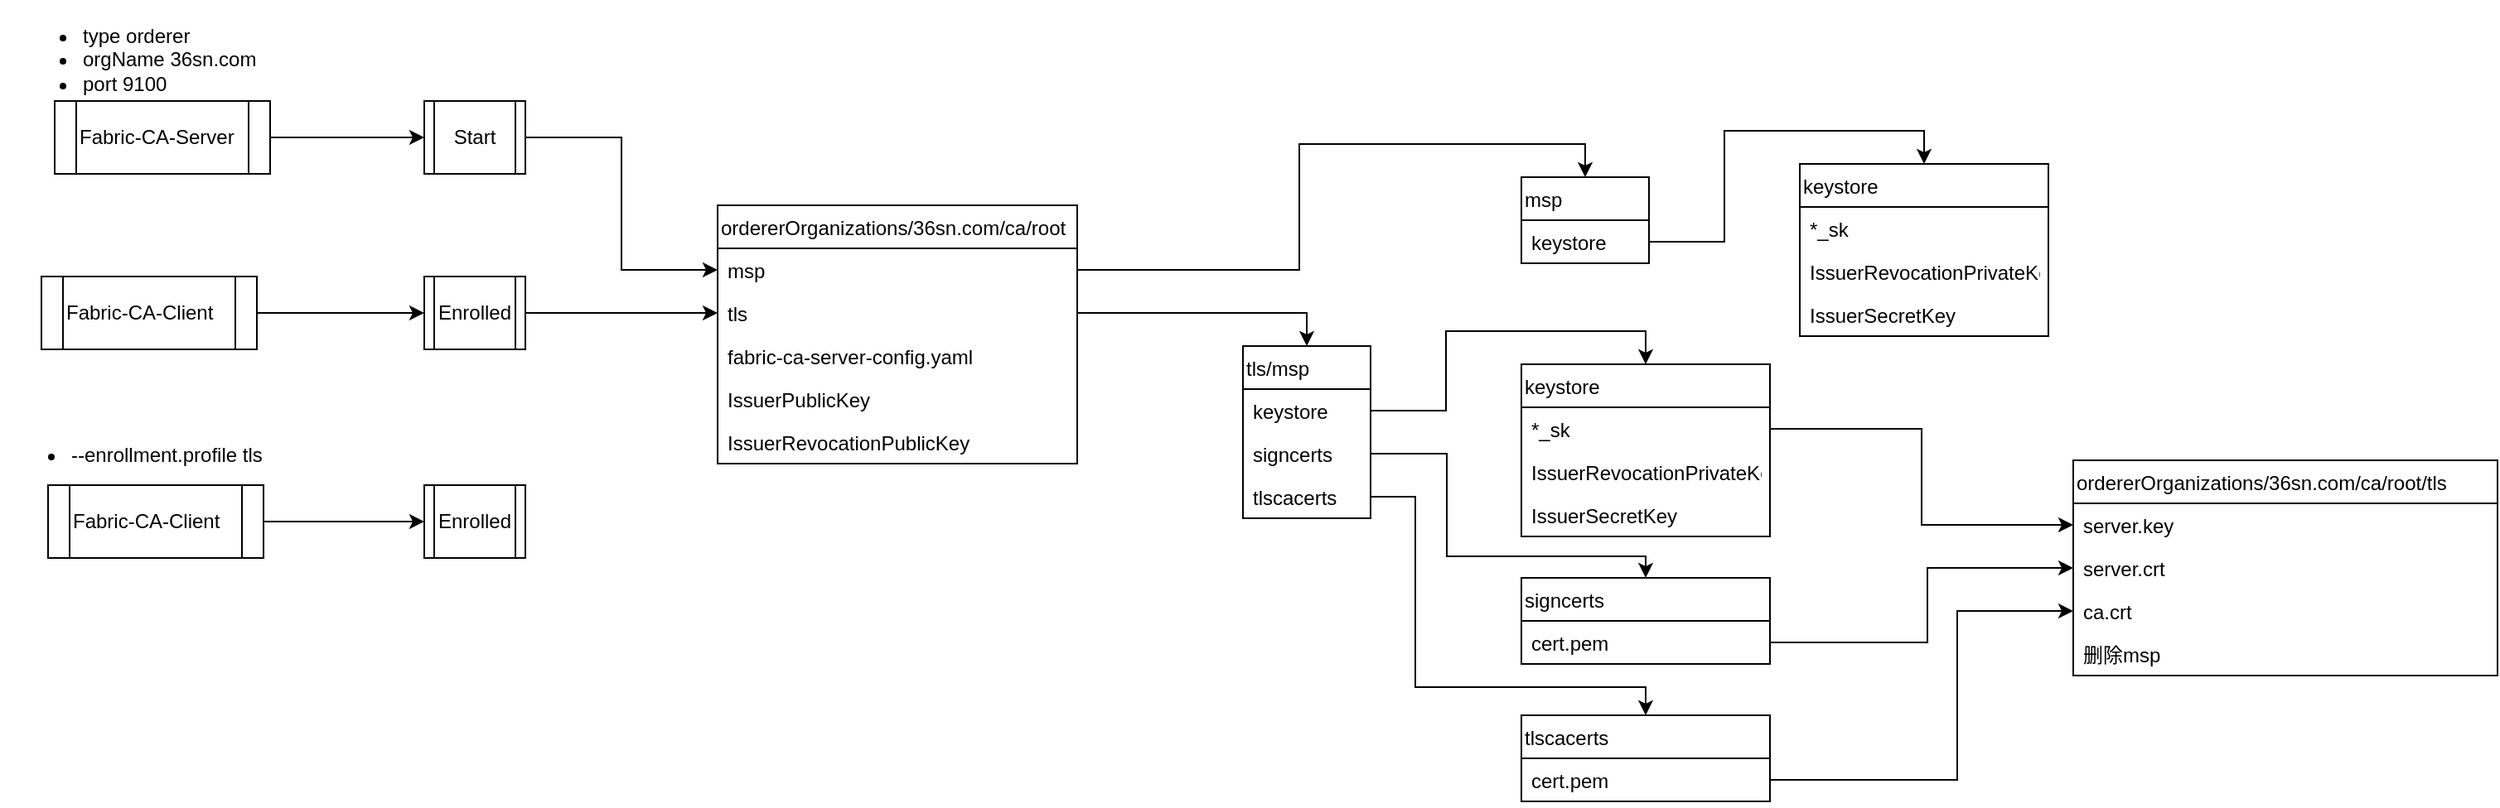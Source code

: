 <mxfile version="12.4.9" type="github">
  <diagram id="eVeeVnITEzxCwLuN9Q4m" name="第 1 页">
    <mxGraphModel dx="2222" dy="794" grid="0" gridSize="10" guides="1" tooltips="1" connect="1" arrows="1" fold="1" page="0" pageScale="1" pageWidth="827" pageHeight="1169" math="0" shadow="0">
      <root>
        <mxCell id="0"/>
        <mxCell id="1" parent="0"/>
        <mxCell id="7sWpSxuRdArO_M786RSF-38" style="edgeStyle=orthogonalEdgeStyle;rounded=0;orthogonalLoop=1;jettySize=auto;html=1;exitX=1;exitY=0.5;exitDx=0;exitDy=0;align=left;" edge="1" parent="1" source="7sWpSxuRdArO_M786RSF-9" target="7sWpSxuRdArO_M786RSF-37">
          <mxGeometry relative="1" as="geometry"/>
        </mxCell>
        <mxCell id="7sWpSxuRdArO_M786RSF-9" value="Fabric-CA-Server" style="shape=process;whiteSpace=wrap;html=1;backgroundOutline=1;align=left;" vertex="1" parent="1">
          <mxGeometry x="-528" y="142" width="130" height="44" as="geometry"/>
        </mxCell>
        <mxCell id="7sWpSxuRdArO_M786RSF-10" value="&lt;ul&gt;&lt;li&gt;type orderer&lt;/li&gt;&lt;li&gt;orgName 36sn.com&lt;/li&gt;&lt;li&gt;port 9100&lt;/li&gt;&lt;/ul&gt;" style="text;strokeColor=none;fillColor=none;html=1;whiteSpace=wrap;verticalAlign=middle;overflow=hidden;align=left;" vertex="1" parent="1">
          <mxGeometry x="-553" y="81" width="155" height="61" as="geometry"/>
        </mxCell>
        <mxCell id="7sWpSxuRdArO_M786RSF-19" value="ordererOrganizations/36sn.com/ca/root" style="swimlane;fontStyle=0;childLayout=stackLayout;horizontal=1;startSize=26;fillColor=none;horizontalStack=0;resizeParent=1;resizeParentMax=0;resizeLast=0;collapsible=1;marginBottom=0;align=left;" vertex="1" parent="1">
          <mxGeometry x="-128" y="205" width="217" height="156" as="geometry"/>
        </mxCell>
        <mxCell id="7sWpSxuRdArO_M786RSF-20" value="msp" style="text;strokeColor=none;fillColor=none;align=left;verticalAlign=top;spacingLeft=4;spacingRight=4;overflow=hidden;rotatable=0;points=[[0,0.5],[1,0.5]];portConstraint=eastwest;" vertex="1" parent="7sWpSxuRdArO_M786RSF-19">
          <mxGeometry y="26" width="217" height="26" as="geometry"/>
        </mxCell>
        <mxCell id="7sWpSxuRdArO_M786RSF-50" value="tls" style="text;strokeColor=none;fillColor=none;align=left;verticalAlign=top;spacingLeft=4;spacingRight=4;overflow=hidden;rotatable=0;points=[[0,0.5],[1,0.5]];portConstraint=eastwest;" vertex="1" parent="7sWpSxuRdArO_M786RSF-19">
          <mxGeometry y="52" width="217" height="26" as="geometry"/>
        </mxCell>
        <mxCell id="7sWpSxuRdArO_M786RSF-22" value="fabric-ca-server-config.yaml" style="text;strokeColor=none;fillColor=none;align=left;verticalAlign=top;spacingLeft=4;spacingRight=4;overflow=hidden;rotatable=0;points=[[0,0.5],[1,0.5]];portConstraint=eastwest;" vertex="1" parent="7sWpSxuRdArO_M786RSF-19">
          <mxGeometry y="78" width="217" height="26" as="geometry"/>
        </mxCell>
        <mxCell id="7sWpSxuRdArO_M786RSF-24" value="IssuerPublicKey" style="text;strokeColor=none;fillColor=none;align=left;verticalAlign=top;spacingLeft=4;spacingRight=4;overflow=hidden;rotatable=0;points=[[0,0.5],[1,0.5]];portConstraint=eastwest;" vertex="1" parent="7sWpSxuRdArO_M786RSF-19">
          <mxGeometry y="104" width="217" height="26" as="geometry"/>
        </mxCell>
        <mxCell id="7sWpSxuRdArO_M786RSF-23" value="IssuerRevocationPublicKey" style="text;strokeColor=none;fillColor=none;align=left;verticalAlign=top;spacingLeft=4;spacingRight=4;overflow=hidden;rotatable=0;points=[[0,0.5],[1,0.5]];portConstraint=eastwest;" vertex="1" parent="7sWpSxuRdArO_M786RSF-19">
          <mxGeometry y="130" width="217" height="26" as="geometry"/>
        </mxCell>
        <mxCell id="7sWpSxuRdArO_M786RSF-25" value="msp" style="swimlane;fontStyle=0;childLayout=stackLayout;horizontal=1;startSize=26;fillColor=none;horizontalStack=0;resizeParent=1;resizeParentMax=0;resizeLast=0;collapsible=1;marginBottom=0;align=left;" vertex="1" parent="1">
          <mxGeometry x="357" y="188" width="77" height="52" as="geometry"/>
        </mxCell>
        <mxCell id="7sWpSxuRdArO_M786RSF-26" value="keystore" style="text;strokeColor=none;fillColor=none;align=left;verticalAlign=top;spacingLeft=4;spacingRight=4;overflow=hidden;rotatable=0;points=[[0,0.5],[1,0.5]];portConstraint=eastwest;" vertex="1" parent="7sWpSxuRdArO_M786RSF-25">
          <mxGeometry y="26" width="77" height="26" as="geometry"/>
        </mxCell>
        <mxCell id="7sWpSxuRdArO_M786RSF-31" value="keystore" style="swimlane;fontStyle=0;childLayout=stackLayout;horizontal=1;startSize=26;fillColor=none;horizontalStack=0;resizeParent=1;resizeParentMax=0;resizeLast=0;collapsible=1;marginBottom=0;align=left;" vertex="1" parent="1">
          <mxGeometry x="525" y="180" width="150" height="104" as="geometry"/>
        </mxCell>
        <mxCell id="7sWpSxuRdArO_M786RSF-32" value="*_sk" style="text;strokeColor=none;fillColor=none;align=left;verticalAlign=top;spacingLeft=4;spacingRight=4;overflow=hidden;rotatable=0;points=[[0,0.5],[1,0.5]];portConstraint=eastwest;" vertex="1" parent="7sWpSxuRdArO_M786RSF-31">
          <mxGeometry y="26" width="150" height="26" as="geometry"/>
        </mxCell>
        <mxCell id="7sWpSxuRdArO_M786RSF-34" value="IssuerRevocationPrivateKey" style="text;strokeColor=none;fillColor=none;align=left;verticalAlign=top;spacingLeft=4;spacingRight=4;overflow=hidden;rotatable=0;points=[[0,0.5],[1,0.5]];portConstraint=eastwest;" vertex="1" parent="7sWpSxuRdArO_M786RSF-31">
          <mxGeometry y="52" width="150" height="26" as="geometry"/>
        </mxCell>
        <mxCell id="7sWpSxuRdArO_M786RSF-35" value="IssuerSecretKey" style="text;strokeColor=none;fillColor=none;align=left;verticalAlign=top;spacingLeft=4;spacingRight=4;overflow=hidden;rotatable=0;points=[[0,0.5],[1,0.5]];portConstraint=eastwest;" vertex="1" parent="7sWpSxuRdArO_M786RSF-31">
          <mxGeometry y="78" width="150" height="26" as="geometry"/>
        </mxCell>
        <mxCell id="7sWpSxuRdArO_M786RSF-33" style="edgeStyle=orthogonalEdgeStyle;rounded=0;orthogonalLoop=1;jettySize=auto;html=1;exitX=1;exitY=0.5;exitDx=0;exitDy=0;entryX=0.5;entryY=0;entryDx=0;entryDy=0;align=left;" edge="1" parent="1" source="7sWpSxuRdArO_M786RSF-26" target="7sWpSxuRdArO_M786RSF-31">
          <mxGeometry relative="1" as="geometry"/>
        </mxCell>
        <mxCell id="7sWpSxuRdArO_M786RSF-41" style="edgeStyle=orthogonalEdgeStyle;rounded=0;orthogonalLoop=1;jettySize=auto;html=1;exitX=1;exitY=0.5;exitDx=0;exitDy=0;align=left;" edge="1" parent="1" source="7sWpSxuRdArO_M786RSF-36" target="7sWpSxuRdArO_M786RSF-40">
          <mxGeometry relative="1" as="geometry"/>
        </mxCell>
        <mxCell id="7sWpSxuRdArO_M786RSF-36" value="Fabric-CA-Client" style="shape=process;whiteSpace=wrap;html=1;backgroundOutline=1;align=left;" vertex="1" parent="1">
          <mxGeometry x="-536" y="248" width="130" height="44" as="geometry"/>
        </mxCell>
        <mxCell id="7sWpSxuRdArO_M786RSF-48" style="edgeStyle=orthogonalEdgeStyle;rounded=0;orthogonalLoop=1;jettySize=auto;html=1;exitX=1;exitY=0.5;exitDx=0;exitDy=0;entryX=0;entryY=0.5;entryDx=0;entryDy=0;align=left;" edge="1" parent="1" source="7sWpSxuRdArO_M786RSF-37" target="7sWpSxuRdArO_M786RSF-20">
          <mxGeometry relative="1" as="geometry"/>
        </mxCell>
        <mxCell id="7sWpSxuRdArO_M786RSF-37" value="Start" style="shape=process;whiteSpace=wrap;html=1;backgroundOutline=1;align=center;" vertex="1" parent="1">
          <mxGeometry x="-305" y="142" width="61" height="44" as="geometry"/>
        </mxCell>
        <mxCell id="7sWpSxuRdArO_M786RSF-51" style="edgeStyle=orthogonalEdgeStyle;rounded=0;orthogonalLoop=1;jettySize=auto;html=1;exitX=1;exitY=0.5;exitDx=0;exitDy=0;entryX=0;entryY=0.5;entryDx=0;entryDy=0;align=left;" edge="1" parent="1" source="7sWpSxuRdArO_M786RSF-40" target="7sWpSxuRdArO_M786RSF-50">
          <mxGeometry relative="1" as="geometry"/>
        </mxCell>
        <mxCell id="7sWpSxuRdArO_M786RSF-40" value="Enrolled" style="shape=process;whiteSpace=wrap;html=1;backgroundOutline=1;align=center;" vertex="1" parent="1">
          <mxGeometry x="-305" y="248" width="61" height="44" as="geometry"/>
        </mxCell>
        <mxCell id="7sWpSxuRdArO_M786RSF-49" style="edgeStyle=orthogonalEdgeStyle;rounded=0;orthogonalLoop=1;jettySize=auto;html=1;exitX=1;exitY=0.5;exitDx=0;exitDy=0;entryX=0.5;entryY=0;entryDx=0;entryDy=0;align=left;" edge="1" parent="1" source="7sWpSxuRdArO_M786RSF-20" target="7sWpSxuRdArO_M786RSF-25">
          <mxGeometry relative="1" as="geometry"/>
        </mxCell>
        <mxCell id="7sWpSxuRdArO_M786RSF-52" value="tls/msp" style="swimlane;fontStyle=0;childLayout=stackLayout;horizontal=1;startSize=26;fillColor=none;horizontalStack=0;resizeParent=1;resizeParentMax=0;resizeLast=0;collapsible=1;marginBottom=0;align=left;" vertex="1" parent="1">
          <mxGeometry x="189" y="290" width="77" height="104" as="geometry"/>
        </mxCell>
        <mxCell id="7sWpSxuRdArO_M786RSF-53" value="keystore" style="text;strokeColor=none;fillColor=none;align=left;verticalAlign=top;spacingLeft=4;spacingRight=4;overflow=hidden;rotatable=0;points=[[0,0.5],[1,0.5]];portConstraint=eastwest;" vertex="1" parent="7sWpSxuRdArO_M786RSF-52">
          <mxGeometry y="26" width="77" height="26" as="geometry"/>
        </mxCell>
        <mxCell id="7sWpSxuRdArO_M786RSF-57" value="signcerts" style="text;strokeColor=none;fillColor=none;align=left;verticalAlign=top;spacingLeft=4;spacingRight=4;overflow=hidden;rotatable=0;points=[[0,0.5],[1,0.5]];portConstraint=eastwest;" vertex="1" parent="7sWpSxuRdArO_M786RSF-52">
          <mxGeometry y="52" width="77" height="26" as="geometry"/>
        </mxCell>
        <mxCell id="7sWpSxuRdArO_M786RSF-58" value="tlscacerts" style="text;strokeColor=none;fillColor=none;align=left;verticalAlign=top;spacingLeft=4;spacingRight=4;overflow=hidden;rotatable=0;points=[[0,0.5],[1,0.5]];portConstraint=eastwest;" vertex="1" parent="7sWpSxuRdArO_M786RSF-52">
          <mxGeometry y="78" width="77" height="26" as="geometry"/>
        </mxCell>
        <mxCell id="7sWpSxuRdArO_M786RSF-54" style="edgeStyle=orthogonalEdgeStyle;rounded=0;orthogonalLoop=1;jettySize=auto;html=1;exitX=1;exitY=0.5;exitDx=0;exitDy=0;entryX=0.5;entryY=0;entryDx=0;entryDy=0;align=left;" edge="1" parent="1" source="7sWpSxuRdArO_M786RSF-50" target="7sWpSxuRdArO_M786RSF-52">
          <mxGeometry relative="1" as="geometry"/>
        </mxCell>
        <mxCell id="7sWpSxuRdArO_M786RSF-59" value="keystore" style="swimlane;fontStyle=0;childLayout=stackLayout;horizontal=1;startSize=26;fillColor=none;horizontalStack=0;resizeParent=1;resizeParentMax=0;resizeLast=0;collapsible=1;marginBottom=0;align=left;" vertex="1" parent="1">
          <mxGeometry x="357" y="301" width="150" height="104" as="geometry"/>
        </mxCell>
        <mxCell id="7sWpSxuRdArO_M786RSF-60" value="*_sk" style="text;strokeColor=none;fillColor=none;align=left;verticalAlign=top;spacingLeft=4;spacingRight=4;overflow=hidden;rotatable=0;points=[[0,0.5],[1,0.5]];portConstraint=eastwest;" vertex="1" parent="7sWpSxuRdArO_M786RSF-59">
          <mxGeometry y="26" width="150" height="26" as="geometry"/>
        </mxCell>
        <mxCell id="7sWpSxuRdArO_M786RSF-61" value="IssuerRevocationPrivateKey" style="text;strokeColor=none;fillColor=none;align=left;verticalAlign=top;spacingLeft=4;spacingRight=4;overflow=hidden;rotatable=0;points=[[0,0.5],[1,0.5]];portConstraint=eastwest;" vertex="1" parent="7sWpSxuRdArO_M786RSF-59">
          <mxGeometry y="52" width="150" height="26" as="geometry"/>
        </mxCell>
        <mxCell id="7sWpSxuRdArO_M786RSF-62" value="IssuerSecretKey" style="text;strokeColor=none;fillColor=none;align=left;verticalAlign=top;spacingLeft=4;spacingRight=4;overflow=hidden;rotatable=0;points=[[0,0.5],[1,0.5]];portConstraint=eastwest;" vertex="1" parent="7sWpSxuRdArO_M786RSF-59">
          <mxGeometry y="78" width="150" height="26" as="geometry"/>
        </mxCell>
        <mxCell id="7sWpSxuRdArO_M786RSF-63" style="edgeStyle=orthogonalEdgeStyle;rounded=0;orthogonalLoop=1;jettySize=auto;html=1;exitX=1;exitY=0.5;exitDx=0;exitDy=0;entryX=0.5;entryY=0;entryDx=0;entryDy=0;align=left;" edge="1" parent="1" source="7sWpSxuRdArO_M786RSF-53" target="7sWpSxuRdArO_M786RSF-59">
          <mxGeometry relative="1" as="geometry"/>
        </mxCell>
        <mxCell id="7sWpSxuRdArO_M786RSF-64" value="signcerts" style="swimlane;fontStyle=0;childLayout=stackLayout;horizontal=1;startSize=26;fillColor=none;horizontalStack=0;resizeParent=1;resizeParentMax=0;resizeLast=0;collapsible=1;marginBottom=0;align=left;" vertex="1" parent="1">
          <mxGeometry x="357" y="430" width="150" height="52" as="geometry"/>
        </mxCell>
        <mxCell id="7sWpSxuRdArO_M786RSF-65" value="cert.pem" style="text;strokeColor=none;fillColor=none;align=left;verticalAlign=top;spacingLeft=4;spacingRight=4;overflow=hidden;rotatable=0;points=[[0,0.5],[1,0.5]];portConstraint=eastwest;" vertex="1" parent="7sWpSxuRdArO_M786RSF-64">
          <mxGeometry y="26" width="150" height="26" as="geometry"/>
        </mxCell>
        <mxCell id="7sWpSxuRdArO_M786RSF-68" style="edgeStyle=orthogonalEdgeStyle;rounded=0;orthogonalLoop=1;jettySize=auto;html=1;exitX=1;exitY=0.5;exitDx=0;exitDy=0;align=left;" edge="1" parent="1" source="7sWpSxuRdArO_M786RSF-57" target="7sWpSxuRdArO_M786RSF-64">
          <mxGeometry relative="1" as="geometry">
            <Array as="points">
              <mxPoint x="312" y="355"/>
              <mxPoint x="312" y="417"/>
              <mxPoint x="432" y="417"/>
            </Array>
          </mxGeometry>
        </mxCell>
        <mxCell id="7sWpSxuRdArO_M786RSF-69" value="tlscacerts" style="swimlane;fontStyle=0;childLayout=stackLayout;horizontal=1;startSize=26;fillColor=none;horizontalStack=0;resizeParent=1;resizeParentMax=0;resizeLast=0;collapsible=1;marginBottom=0;align=left;" vertex="1" parent="1">
          <mxGeometry x="357" y="513" width="150" height="52" as="geometry"/>
        </mxCell>
        <mxCell id="7sWpSxuRdArO_M786RSF-70" value="cert.pem" style="text;strokeColor=none;fillColor=none;align=left;verticalAlign=top;spacingLeft=4;spacingRight=4;overflow=hidden;rotatable=0;points=[[0,0.5],[1,0.5]];portConstraint=eastwest;" vertex="1" parent="7sWpSxuRdArO_M786RSF-69">
          <mxGeometry y="26" width="150" height="26" as="geometry"/>
        </mxCell>
        <mxCell id="7sWpSxuRdArO_M786RSF-71" style="edgeStyle=orthogonalEdgeStyle;rounded=0;orthogonalLoop=1;jettySize=auto;html=1;exitX=1;exitY=0.5;exitDx=0;exitDy=0;entryX=0.5;entryY=0;entryDx=0;entryDy=0;align=left;" edge="1" parent="1" source="7sWpSxuRdArO_M786RSF-58" target="7sWpSxuRdArO_M786RSF-69">
          <mxGeometry relative="1" as="geometry">
            <Array as="points">
              <mxPoint x="293" y="381"/>
              <mxPoint x="293" y="496"/>
              <mxPoint x="432" y="496"/>
            </Array>
          </mxGeometry>
        </mxCell>
        <mxCell id="7sWpSxuRdArO_M786RSF-72" value="ordererOrganizations/36sn.com/ca/root/tls" style="swimlane;fontStyle=0;childLayout=stackLayout;horizontal=1;startSize=26;fillColor=none;horizontalStack=0;resizeParent=1;resizeParentMax=0;resizeLast=0;collapsible=1;marginBottom=0;align=left;" vertex="1" parent="1">
          <mxGeometry x="690" y="359" width="256" height="130" as="geometry"/>
        </mxCell>
        <mxCell id="7sWpSxuRdArO_M786RSF-73" value="server.key" style="text;strokeColor=none;fillColor=none;align=left;verticalAlign=top;spacingLeft=4;spacingRight=4;overflow=hidden;rotatable=0;points=[[0,0.5],[1,0.5]];portConstraint=eastwest;" vertex="1" parent="7sWpSxuRdArO_M786RSF-72">
          <mxGeometry y="26" width="256" height="26" as="geometry"/>
        </mxCell>
        <mxCell id="7sWpSxuRdArO_M786RSF-79" value="server.crt" style="text;strokeColor=none;fillColor=none;align=left;verticalAlign=top;spacingLeft=4;spacingRight=4;overflow=hidden;rotatable=0;points=[[0,0.5],[1,0.5]];portConstraint=eastwest;" vertex="1" parent="7sWpSxuRdArO_M786RSF-72">
          <mxGeometry y="52" width="256" height="26" as="geometry"/>
        </mxCell>
        <mxCell id="7sWpSxuRdArO_M786RSF-81" value="ca.crt" style="text;strokeColor=none;fillColor=none;align=left;verticalAlign=top;spacingLeft=4;spacingRight=4;overflow=hidden;rotatable=0;points=[[0,0.5],[1,0.5]];portConstraint=eastwest;" vertex="1" parent="7sWpSxuRdArO_M786RSF-72">
          <mxGeometry y="78" width="256" height="26" as="geometry"/>
        </mxCell>
        <mxCell id="7sWpSxuRdArO_M786RSF-83" value="删除msp" style="text;strokeColor=none;fillColor=none;align=left;verticalAlign=top;spacingLeft=4;spacingRight=4;overflow=hidden;rotatable=0;points=[[0,0.5],[1,0.5]];portConstraint=eastwest;" vertex="1" parent="7sWpSxuRdArO_M786RSF-72">
          <mxGeometry y="104" width="256" height="26" as="geometry"/>
        </mxCell>
        <mxCell id="7sWpSxuRdArO_M786RSF-78" style="edgeStyle=orthogonalEdgeStyle;rounded=0;orthogonalLoop=1;jettySize=auto;html=1;exitX=1;exitY=0.5;exitDx=0;exitDy=0;entryX=0;entryY=0.5;entryDx=0;entryDy=0;align=left;" edge="1" parent="1" source="7sWpSxuRdArO_M786RSF-60" target="7sWpSxuRdArO_M786RSF-73">
          <mxGeometry relative="1" as="geometry"/>
        </mxCell>
        <mxCell id="7sWpSxuRdArO_M786RSF-80" style="edgeStyle=orthogonalEdgeStyle;rounded=0;orthogonalLoop=1;jettySize=auto;html=1;exitX=1;exitY=0.5;exitDx=0;exitDy=0;entryX=0;entryY=0.5;entryDx=0;entryDy=0;align=left;" edge="1" parent="1" source="7sWpSxuRdArO_M786RSF-65" target="7sWpSxuRdArO_M786RSF-79">
          <mxGeometry relative="1" as="geometry">
            <Array as="points">
              <mxPoint x="602" y="469"/>
              <mxPoint x="602" y="424"/>
            </Array>
          </mxGeometry>
        </mxCell>
        <mxCell id="7sWpSxuRdArO_M786RSF-82" style="edgeStyle=orthogonalEdgeStyle;rounded=0;orthogonalLoop=1;jettySize=auto;html=1;exitX=1;exitY=0.5;exitDx=0;exitDy=0;align=left;" edge="1" parent="1" source="7sWpSxuRdArO_M786RSF-70" target="7sWpSxuRdArO_M786RSF-81">
          <mxGeometry relative="1" as="geometry">
            <Array as="points">
              <mxPoint x="620" y="552"/>
              <mxPoint x="620" y="450"/>
            </Array>
          </mxGeometry>
        </mxCell>
        <mxCell id="7sWpSxuRdArO_M786RSF-84" style="edgeStyle=orthogonalEdgeStyle;rounded=0;orthogonalLoop=1;jettySize=auto;html=1;exitX=1;exitY=0.5;exitDx=0;exitDy=0;align=left;" edge="1" source="7sWpSxuRdArO_M786RSF-85" target="7sWpSxuRdArO_M786RSF-86" parent="1">
          <mxGeometry relative="1" as="geometry"/>
        </mxCell>
        <mxCell id="7sWpSxuRdArO_M786RSF-85" value="Fabric-CA-Client" style="shape=process;whiteSpace=wrap;html=1;backgroundOutline=1;align=left;" vertex="1" parent="1">
          <mxGeometry x="-532" y="374" width="130" height="44" as="geometry"/>
        </mxCell>
        <mxCell id="7sWpSxuRdArO_M786RSF-86" value="Enrolled" style="shape=process;whiteSpace=wrap;html=1;backgroundOutline=1;align=center;" vertex="1" parent="1">
          <mxGeometry x="-305" y="374" width="61" height="44" as="geometry"/>
        </mxCell>
        <mxCell id="7sWpSxuRdArO_M786RSF-87" value="&lt;ul&gt;&lt;li&gt;--enrollment.profile tls&lt;/li&gt;&lt;/ul&gt;" style="text;strokeColor=none;fillColor=none;html=1;whiteSpace=wrap;verticalAlign=middle;overflow=hidden;align=left;" vertex="1" parent="1">
          <mxGeometry x="-560.5" y="334" width="175.5" height="30" as="geometry"/>
        </mxCell>
      </root>
    </mxGraphModel>
  </diagram>
</mxfile>
